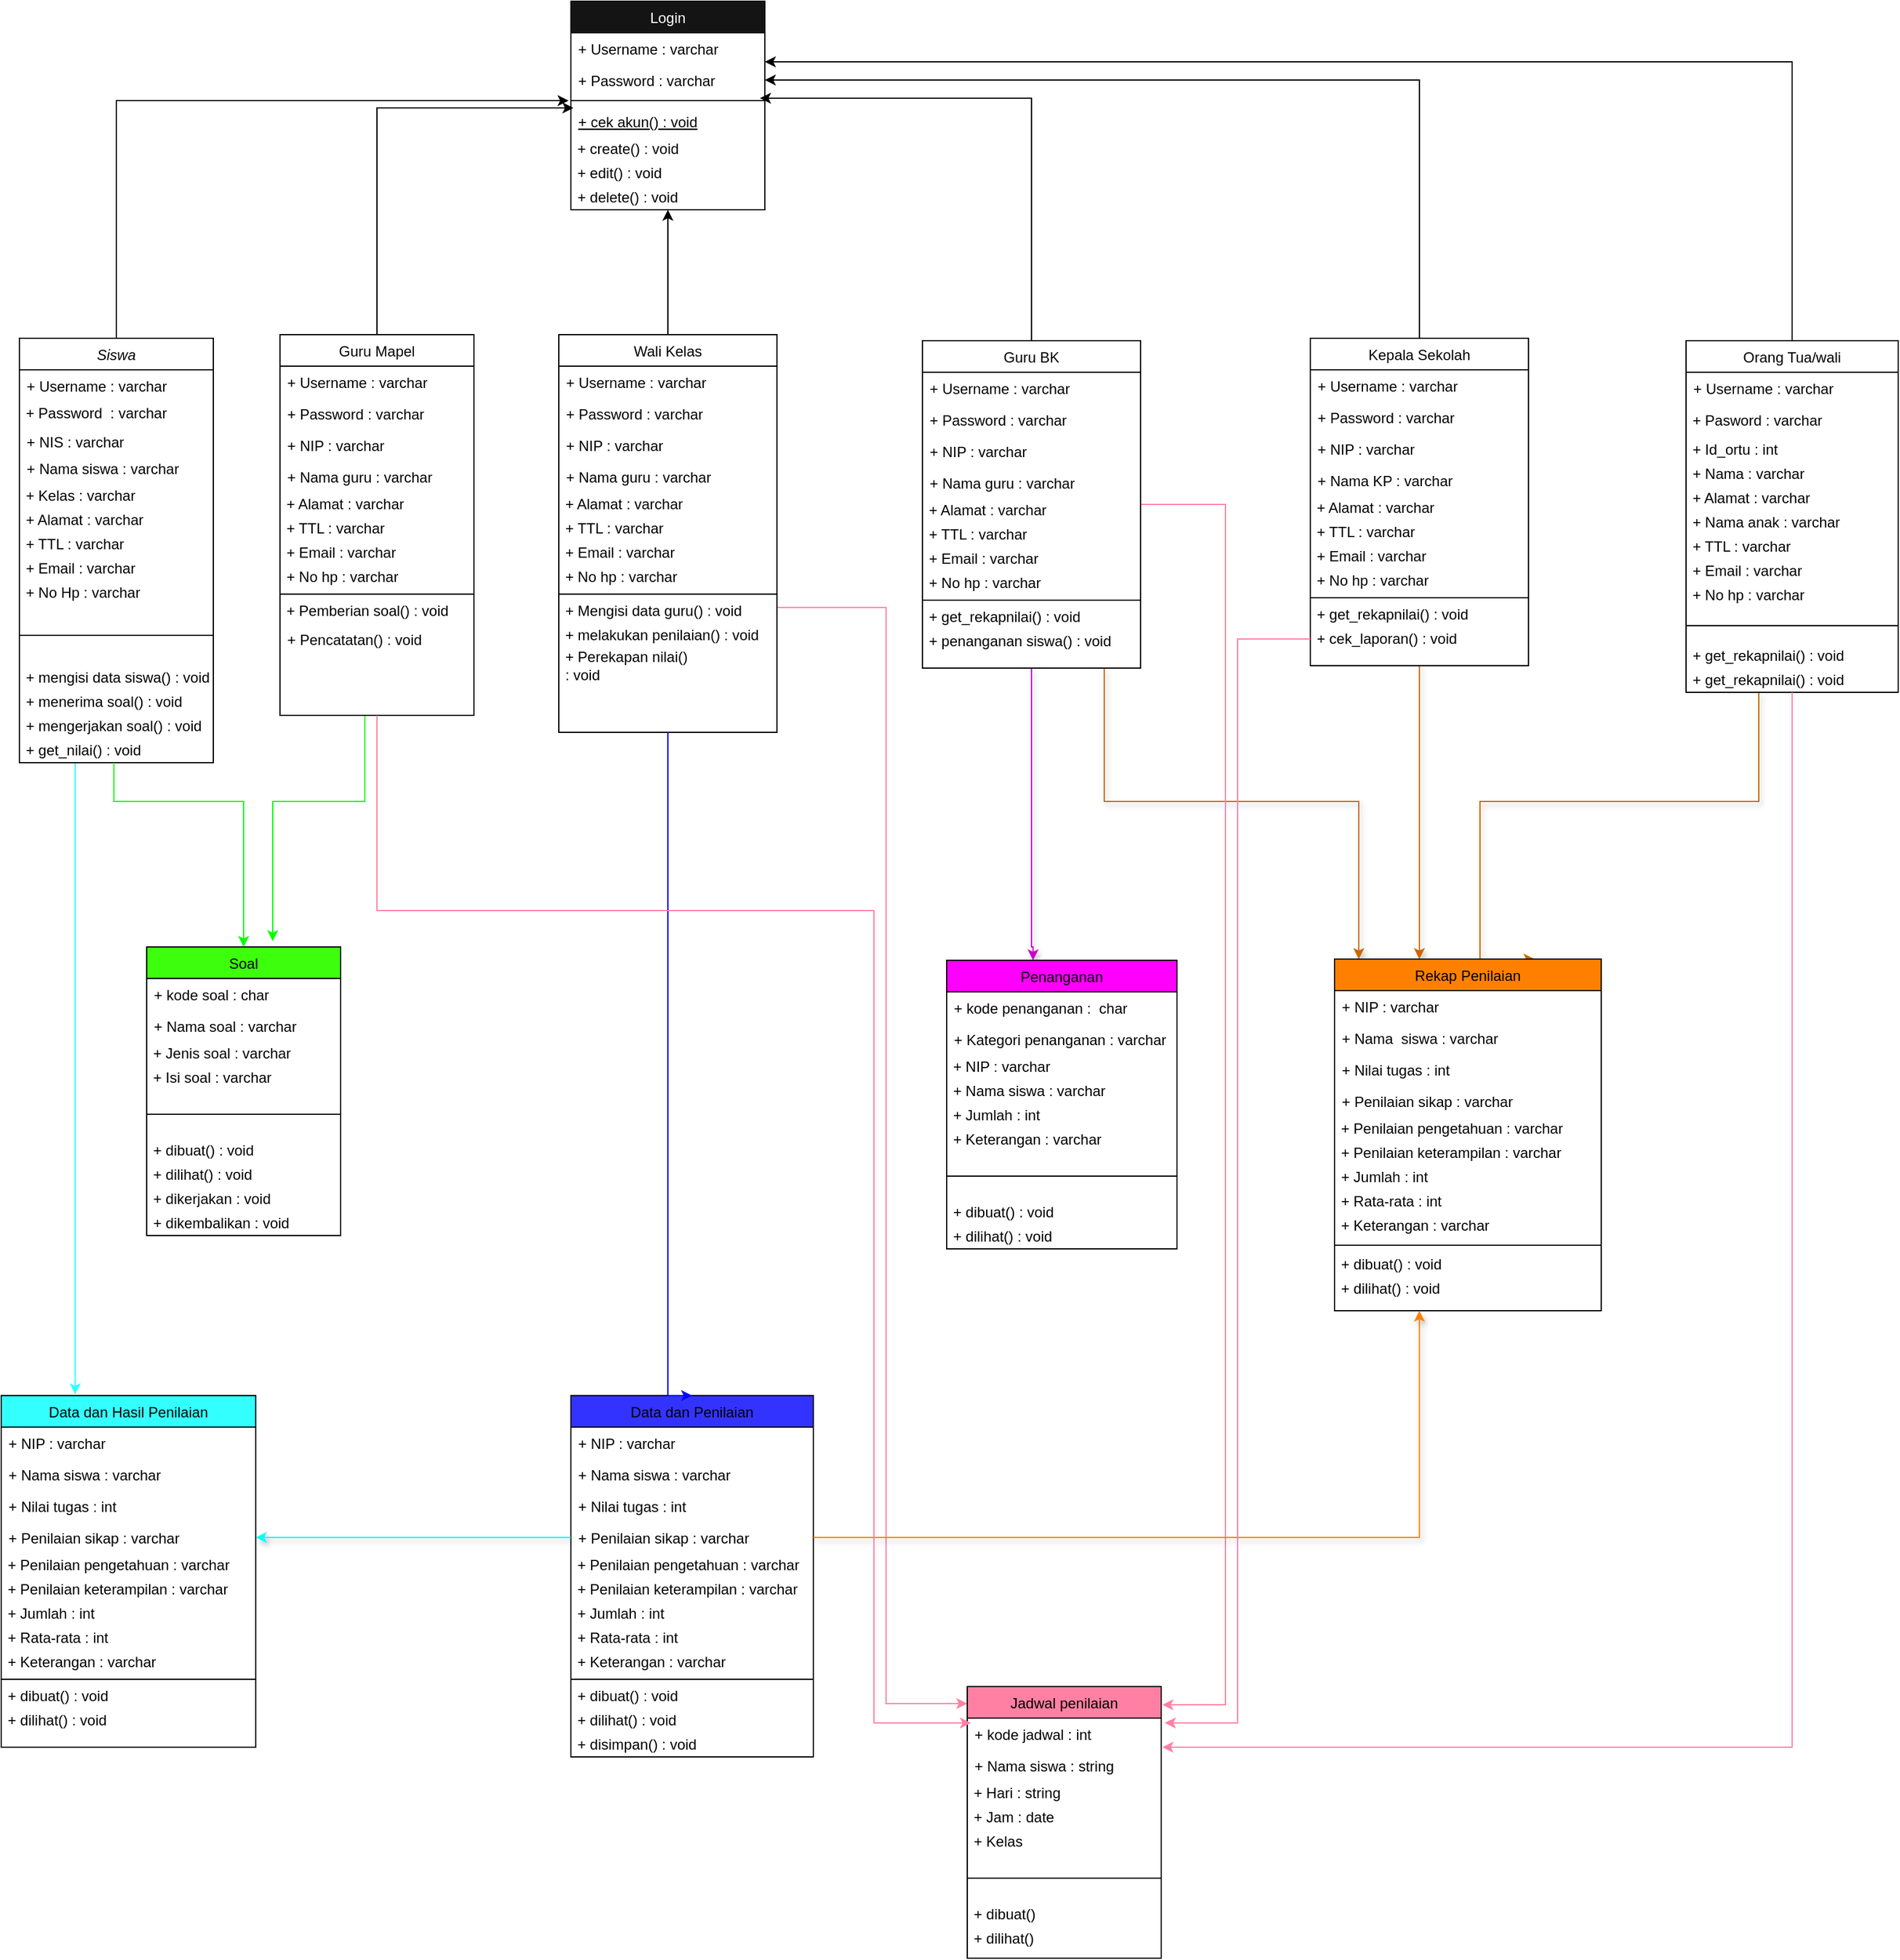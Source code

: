 <mxfile version="13.8.6" type="github">
  <diagram id="C5RBs43oDa-KdzZeNtuy" name="Page-1">
    <mxGraphModel dx="1955" dy="940" grid="1" gridSize="10" guides="1" tooltips="1" connect="1" arrows="1" fold="1" page="1" pageScale="1" pageWidth="827" pageHeight="1169" math="0" shadow="0">
      <root>
        <mxCell id="WIyWlLk6GJQsqaUBKTNV-0" />
        <mxCell id="WIyWlLk6GJQsqaUBKTNV-1" parent="WIyWlLk6GJQsqaUBKTNV-0" />
        <mxCell id="N-aCCPQGu6tz7eCTQK8X-232" style="edgeStyle=orthogonalEdgeStyle;rounded=0;orthogonalLoop=1;jettySize=auto;html=1;entryX=0.013;entryY=0.077;entryDx=0;entryDy=0;entryPerimeter=0;" parent="WIyWlLk6GJQsqaUBKTNV-1" source="zkfFHV4jXpPFQw0GAbJ--17" target="N-aCCPQGu6tz7eCTQK8X-90" edge="1">
          <mxGeometry relative="1" as="geometry" />
        </mxCell>
        <mxCell id="N-aCCPQGu6tz7eCTQK8X-246" style="edgeStyle=orthogonalEdgeStyle;rounded=0;orthogonalLoop=1;jettySize=auto;html=1;entryX=0.65;entryY=-0.02;entryDx=0;entryDy=0;entryPerimeter=0;strokeColor=#00FF00;" parent="WIyWlLk6GJQsqaUBKTNV-1" source="zkfFHV4jXpPFQw0GAbJ--17" target="N-aCCPQGu6tz7eCTQK8X-154" edge="1">
          <mxGeometry relative="1" as="geometry">
            <Array as="points">
              <mxPoint x="330" y="800" />
              <mxPoint x="254" y="800" />
            </Array>
          </mxGeometry>
        </mxCell>
        <mxCell id="zkfFHV4jXpPFQw0GAbJ--17" value="Guru Mapel" style="swimlane;fontStyle=0;align=center;verticalAlign=top;childLayout=stackLayout;horizontal=1;startSize=26;horizontalStack=0;resizeParent=1;resizeLast=0;collapsible=1;marginBottom=0;rounded=0;shadow=0;strokeWidth=1;" parent="WIyWlLk6GJQsqaUBKTNV-1" vertex="1">
          <mxGeometry x="260" y="415" width="160" height="314" as="geometry">
            <mxRectangle x="550" y="140" width="160" height="26" as="alternateBounds" />
          </mxGeometry>
        </mxCell>
        <mxCell id="zkfFHV4jXpPFQw0GAbJ--20" value="+ Username : varchar" style="text;align=left;verticalAlign=top;spacingLeft=4;spacingRight=4;overflow=hidden;rotatable=0;points=[[0,0.5],[1,0.5]];portConstraint=eastwest;rounded=0;shadow=0;html=0;" parent="zkfFHV4jXpPFQw0GAbJ--17" vertex="1">
          <mxGeometry y="26" width="160" height="26" as="geometry" />
        </mxCell>
        <mxCell id="zkfFHV4jXpPFQw0GAbJ--21" value="+ Password : varchar" style="text;align=left;verticalAlign=top;spacingLeft=4;spacingRight=4;overflow=hidden;rotatable=0;points=[[0,0.5],[1,0.5]];portConstraint=eastwest;rounded=0;shadow=0;html=0;" parent="zkfFHV4jXpPFQw0GAbJ--17" vertex="1">
          <mxGeometry y="52" width="160" height="26" as="geometry" />
        </mxCell>
        <mxCell id="zkfFHV4jXpPFQw0GAbJ--18" value="+ NIP : varchar" style="text;align=left;verticalAlign=top;spacingLeft=4;spacingRight=4;overflow=hidden;rotatable=0;points=[[0,0.5],[1,0.5]];portConstraint=eastwest;" parent="zkfFHV4jXpPFQw0GAbJ--17" vertex="1">
          <mxGeometry y="78" width="160" height="26" as="geometry" />
        </mxCell>
        <mxCell id="zkfFHV4jXpPFQw0GAbJ--19" value="+ Nama guru : varchar" style="text;align=left;verticalAlign=top;spacingLeft=4;spacingRight=4;overflow=hidden;rotatable=0;points=[[0,0.5],[1,0.5]];portConstraint=eastwest;rounded=0;shadow=0;html=0;" parent="zkfFHV4jXpPFQw0GAbJ--17" vertex="1">
          <mxGeometry y="104" width="160" height="26" as="geometry" />
        </mxCell>
        <mxCell id="N-aCCPQGu6tz7eCTQK8X-13" value="&amp;nbsp;+ Alamat : varchar" style="text;html=1;strokeColor=none;fillColor=none;align=left;verticalAlign=middle;whiteSpace=wrap;rounded=0;" parent="zkfFHV4jXpPFQw0GAbJ--17" vertex="1">
          <mxGeometry y="130" width="160" height="20" as="geometry" />
        </mxCell>
        <mxCell id="N-aCCPQGu6tz7eCTQK8X-14" value="&amp;nbsp;+ TTL : varchar" style="text;html=1;strokeColor=none;fillColor=none;align=left;verticalAlign=middle;whiteSpace=wrap;rounded=0;" parent="zkfFHV4jXpPFQw0GAbJ--17" vertex="1">
          <mxGeometry y="150" width="160" height="20" as="geometry" />
        </mxCell>
        <mxCell id="N-aCCPQGu6tz7eCTQK8X-15" value="&amp;nbsp;+ Email : varchar" style="text;html=1;strokeColor=none;fillColor=none;align=left;verticalAlign=middle;whiteSpace=wrap;rounded=0;" parent="zkfFHV4jXpPFQw0GAbJ--17" vertex="1">
          <mxGeometry y="170" width="160" height="20" as="geometry" />
        </mxCell>
        <mxCell id="N-aCCPQGu6tz7eCTQK8X-16" value="&amp;nbsp;+ No hp : varchar" style="text;html=1;strokeColor=none;fillColor=none;align=left;verticalAlign=middle;whiteSpace=wrap;rounded=0;" parent="zkfFHV4jXpPFQw0GAbJ--17" vertex="1">
          <mxGeometry y="190" width="160" height="20" as="geometry" />
        </mxCell>
        <mxCell id="zkfFHV4jXpPFQw0GAbJ--23" value="" style="line;html=1;strokeWidth=1;align=left;verticalAlign=middle;spacingTop=-1;spacingLeft=3;spacingRight=3;rotatable=0;labelPosition=right;points=[];portConstraint=eastwest;" parent="zkfFHV4jXpPFQw0GAbJ--17" vertex="1">
          <mxGeometry y="210" width="160" height="8" as="geometry" />
        </mxCell>
        <mxCell id="CVsQn4I1pSeVUCxN31Tl-12" value="&amp;nbsp;+ Pemberian soal() : void" style="text;html=1;align=left;verticalAlign=middle;resizable=0;points=[];autosize=1;" parent="zkfFHV4jXpPFQw0GAbJ--17" vertex="1">
          <mxGeometry y="218" width="160" height="20" as="geometry" />
        </mxCell>
        <mxCell id="zkfFHV4jXpPFQw0GAbJ--24" value="+ Pencatatan() : void" style="text;align=left;verticalAlign=top;spacingLeft=4;spacingRight=4;overflow=hidden;rotatable=0;points=[[0,0.5],[1,0.5]];portConstraint=eastwest;" parent="zkfFHV4jXpPFQw0GAbJ--17" vertex="1">
          <mxGeometry y="238" width="160" height="26" as="geometry" />
        </mxCell>
        <mxCell id="N-aCCPQGu6tz7eCTQK8X-237" style="edgeStyle=orthogonalEdgeStyle;rounded=0;orthogonalLoop=1;jettySize=auto;html=1;entryX=1;entryY=0.923;entryDx=0;entryDy=0;entryPerimeter=0;" parent="WIyWlLk6GJQsqaUBKTNV-1" source="N-aCCPQGu6tz7eCTQK8X-0" target="N-aCCPQGu6tz7eCTQK8X-87" edge="1">
          <mxGeometry relative="1" as="geometry" />
        </mxCell>
        <mxCell id="N-aCCPQGu6tz7eCTQK8X-277" style="edgeStyle=orthogonalEdgeStyle;rounded=0;orthogonalLoop=1;jettySize=auto;html=1;entryX=0.75;entryY=0;entryDx=0;entryDy=0;shadow=1;strokeColor=#CC6600;fillColor=#33FF33;fontColor=#FFFFFF;" parent="WIyWlLk6GJQsqaUBKTNV-1" source="N-aCCPQGu6tz7eCTQK8X-0" target="N-aCCPQGu6tz7eCTQK8X-124" edge="1">
          <mxGeometry relative="1" as="geometry">
            <Array as="points">
              <mxPoint x="1480" y="800" />
              <mxPoint x="1250" y="800" />
            </Array>
          </mxGeometry>
        </mxCell>
        <mxCell id="N-aCCPQGu6tz7eCTQK8X-0" value="Orang Tua/wali" style="swimlane;fontStyle=0;align=center;verticalAlign=top;childLayout=stackLayout;horizontal=1;startSize=26;horizontalStack=0;resizeParent=1;resizeLast=0;collapsible=1;marginBottom=0;rounded=0;shadow=0;strokeWidth=1;" parent="WIyWlLk6GJQsqaUBKTNV-1" vertex="1">
          <mxGeometry x="1420" y="420" width="175" height="290" as="geometry">
            <mxRectangle x="340" y="380" width="170" height="26" as="alternateBounds" />
          </mxGeometry>
        </mxCell>
        <mxCell id="N-aCCPQGu6tz7eCTQK8X-1" value="+ Username : varchar" style="text;align=left;verticalAlign=top;spacingLeft=4;spacingRight=4;overflow=hidden;rotatable=0;points=[[0,0.5],[1,0.5]];portConstraint=eastwest;" parent="N-aCCPQGu6tz7eCTQK8X-0" vertex="1">
          <mxGeometry y="26" width="175" height="26" as="geometry" />
        </mxCell>
        <mxCell id="N-aCCPQGu6tz7eCTQK8X-2" value="&lt;div align=&quot;left&quot;&gt;&amp;nbsp;+ Pasword : varchar&lt;/div&gt;" style="text;html=1;strokeColor=none;fillColor=none;align=left;verticalAlign=middle;whiteSpace=wrap;rounded=0;" parent="N-aCCPQGu6tz7eCTQK8X-0" vertex="1">
          <mxGeometry y="52" width="175" height="28" as="geometry" />
        </mxCell>
        <mxCell id="N-aCCPQGu6tz7eCTQK8X-3" value="&amp;nbsp;+ Id_ortu : int" style="text;html=1;strokeColor=none;fillColor=none;align=left;verticalAlign=middle;whiteSpace=wrap;rounded=0;" parent="N-aCCPQGu6tz7eCTQK8X-0" vertex="1">
          <mxGeometry y="80" width="175" height="20" as="geometry" />
        </mxCell>
        <mxCell id="N-aCCPQGu6tz7eCTQK8X-4" value="&amp;nbsp;+ Nama : varchar" style="text;html=1;strokeColor=none;fillColor=none;align=left;verticalAlign=middle;whiteSpace=wrap;rounded=0;" parent="N-aCCPQGu6tz7eCTQK8X-0" vertex="1">
          <mxGeometry y="100" width="175" height="20" as="geometry" />
        </mxCell>
        <mxCell id="N-aCCPQGu6tz7eCTQK8X-25" value="&amp;nbsp;+ Alamat : varchar" style="text;html=1;strokeColor=none;fillColor=none;align=left;verticalAlign=middle;whiteSpace=wrap;rounded=0;" parent="N-aCCPQGu6tz7eCTQK8X-0" vertex="1">
          <mxGeometry y="120" width="175" height="20" as="geometry" />
        </mxCell>
        <mxCell id="N-aCCPQGu6tz7eCTQK8X-27" value="&amp;nbsp;+ Nama anak : varchar" style="text;html=1;strokeColor=none;fillColor=none;align=left;verticalAlign=middle;whiteSpace=wrap;rounded=0;" parent="N-aCCPQGu6tz7eCTQK8X-0" vertex="1">
          <mxGeometry y="140" width="175" height="20" as="geometry" />
        </mxCell>
        <mxCell id="N-aCCPQGu6tz7eCTQK8X-26" value="&amp;nbsp;+ TTL : varchar" style="text;html=1;strokeColor=none;fillColor=none;align=left;verticalAlign=middle;whiteSpace=wrap;rounded=0;" parent="N-aCCPQGu6tz7eCTQK8X-0" vertex="1">
          <mxGeometry y="160" width="175" height="20" as="geometry" />
        </mxCell>
        <mxCell id="N-aCCPQGu6tz7eCTQK8X-28" value="&amp;nbsp;+ Email : varchar" style="text;html=1;strokeColor=none;fillColor=none;align=left;verticalAlign=middle;whiteSpace=wrap;rounded=0;" parent="N-aCCPQGu6tz7eCTQK8X-0" vertex="1">
          <mxGeometry y="180" width="175" height="20" as="geometry" />
        </mxCell>
        <mxCell id="N-aCCPQGu6tz7eCTQK8X-29" value="&amp;nbsp;+ No hp : varchar" style="text;html=1;strokeColor=none;fillColor=none;align=left;verticalAlign=middle;whiteSpace=wrap;rounded=0;" parent="N-aCCPQGu6tz7eCTQK8X-0" vertex="1">
          <mxGeometry y="200" width="175" height="20" as="geometry" />
        </mxCell>
        <mxCell id="N-aCCPQGu6tz7eCTQK8X-5" value="" style="line;html=1;strokeWidth=1;align=left;verticalAlign=middle;spacingTop=-1;spacingLeft=3;spacingRight=3;rotatable=0;labelPosition=right;points=[];portConstraint=eastwest;" parent="N-aCCPQGu6tz7eCTQK8X-0" vertex="1">
          <mxGeometry y="220" width="175" height="30" as="geometry" />
        </mxCell>
        <mxCell id="N-aCCPQGu6tz7eCTQK8X-6" value="&lt;div align=&quot;left&quot;&gt;&amp;nbsp;+ get_rekapnilai() : void&lt;br&gt;&lt;/div&gt;" style="text;html=1;align=left;verticalAlign=middle;resizable=0;points=[];autosize=1;" parent="N-aCCPQGu6tz7eCTQK8X-0" vertex="1">
          <mxGeometry y="250" width="175" height="20" as="geometry" />
        </mxCell>
        <mxCell id="N-aCCPQGu6tz7eCTQK8X-285" value="&lt;div align=&quot;left&quot;&gt;&amp;nbsp;+ get_rekapnilai() : void&lt;br&gt;&lt;/div&gt;" style="text;html=1;align=left;verticalAlign=middle;resizable=0;points=[];autosize=1;" parent="N-aCCPQGu6tz7eCTQK8X-0" vertex="1">
          <mxGeometry y="270" width="175" height="20" as="geometry" />
        </mxCell>
        <mxCell id="N-aCCPQGu6tz7eCTQK8X-233" style="edgeStyle=orthogonalEdgeStyle;rounded=0;orthogonalLoop=1;jettySize=auto;html=1;exitX=0.5;exitY=0;exitDx=0;exitDy=0;entryX=0.5;entryY=1;entryDx=0;entryDy=0;" parent="WIyWlLk6GJQsqaUBKTNV-1" source="N-aCCPQGu6tz7eCTQK8X-30" target="N-aCCPQGu6tz7eCTQK8X-93" edge="1">
          <mxGeometry relative="1" as="geometry" />
        </mxCell>
        <mxCell id="HgDttvcAo6LbdnA0fOww-17" style="edgeStyle=orthogonalEdgeStyle;rounded=0;orthogonalLoop=1;jettySize=auto;html=1;strokeColor=#FF80A2;" edge="1" parent="WIyWlLk6GJQsqaUBKTNV-1" source="N-aCCPQGu6tz7eCTQK8X-30" target="HgDttvcAo6LbdnA0fOww-3">
          <mxGeometry relative="1" as="geometry">
            <Array as="points">
              <mxPoint x="760" y="640" />
              <mxPoint x="760" y="1544" />
            </Array>
          </mxGeometry>
        </mxCell>
        <mxCell id="N-aCCPQGu6tz7eCTQK8X-30" value="Wali Kelas" style="swimlane;fontStyle=0;align=center;verticalAlign=top;childLayout=stackLayout;horizontal=1;startSize=26;horizontalStack=0;resizeParent=1;resizeLast=0;collapsible=1;marginBottom=0;rounded=0;shadow=0;strokeWidth=1;" parent="WIyWlLk6GJQsqaUBKTNV-1" vertex="1">
          <mxGeometry x="490" y="415" width="180" height="328" as="geometry">
            <mxRectangle x="550" y="140" width="160" height="26" as="alternateBounds" />
          </mxGeometry>
        </mxCell>
        <mxCell id="N-aCCPQGu6tz7eCTQK8X-31" value="+ Username : varchar" style="text;align=left;verticalAlign=top;spacingLeft=4;spacingRight=4;overflow=hidden;rotatable=0;points=[[0,0.5],[1,0.5]];portConstraint=eastwest;rounded=0;shadow=0;html=0;" parent="N-aCCPQGu6tz7eCTQK8X-30" vertex="1">
          <mxGeometry y="26" width="180" height="26" as="geometry" />
        </mxCell>
        <mxCell id="N-aCCPQGu6tz7eCTQK8X-32" value="+ Password : varchar" style="text;align=left;verticalAlign=top;spacingLeft=4;spacingRight=4;overflow=hidden;rotatable=0;points=[[0,0.5],[1,0.5]];portConstraint=eastwest;rounded=0;shadow=0;html=0;" parent="N-aCCPQGu6tz7eCTQK8X-30" vertex="1">
          <mxGeometry y="52" width="180" height="26" as="geometry" />
        </mxCell>
        <mxCell id="N-aCCPQGu6tz7eCTQK8X-33" value="+ NIP : varchar" style="text;align=left;verticalAlign=top;spacingLeft=4;spacingRight=4;overflow=hidden;rotatable=0;points=[[0,0.5],[1,0.5]];portConstraint=eastwest;" parent="N-aCCPQGu6tz7eCTQK8X-30" vertex="1">
          <mxGeometry y="78" width="180" height="26" as="geometry" />
        </mxCell>
        <mxCell id="N-aCCPQGu6tz7eCTQK8X-34" value="+ Nama guru : varchar" style="text;align=left;verticalAlign=top;spacingLeft=4;spacingRight=4;overflow=hidden;rotatable=0;points=[[0,0.5],[1,0.5]];portConstraint=eastwest;rounded=0;shadow=0;html=0;" parent="N-aCCPQGu6tz7eCTQK8X-30" vertex="1">
          <mxGeometry y="104" width="180" height="26" as="geometry" />
        </mxCell>
        <mxCell id="N-aCCPQGu6tz7eCTQK8X-35" value="&amp;nbsp;+ Alamat : varchar" style="text;html=1;strokeColor=none;fillColor=none;align=left;verticalAlign=middle;whiteSpace=wrap;rounded=0;" parent="N-aCCPQGu6tz7eCTQK8X-30" vertex="1">
          <mxGeometry y="130" width="180" height="20" as="geometry" />
        </mxCell>
        <mxCell id="N-aCCPQGu6tz7eCTQK8X-36" value="&amp;nbsp;+ TTL : varchar" style="text;html=1;strokeColor=none;fillColor=none;align=left;verticalAlign=middle;whiteSpace=wrap;rounded=0;" parent="N-aCCPQGu6tz7eCTQK8X-30" vertex="1">
          <mxGeometry y="150" width="180" height="20" as="geometry" />
        </mxCell>
        <mxCell id="N-aCCPQGu6tz7eCTQK8X-37" value="&amp;nbsp;+ Email : varchar" style="text;html=1;strokeColor=none;fillColor=none;align=left;verticalAlign=middle;whiteSpace=wrap;rounded=0;" parent="N-aCCPQGu6tz7eCTQK8X-30" vertex="1">
          <mxGeometry y="170" width="180" height="20" as="geometry" />
        </mxCell>
        <mxCell id="N-aCCPQGu6tz7eCTQK8X-38" value="&amp;nbsp;+ No hp : varchar" style="text;html=1;strokeColor=none;fillColor=none;align=left;verticalAlign=middle;whiteSpace=wrap;rounded=0;" parent="N-aCCPQGu6tz7eCTQK8X-30" vertex="1">
          <mxGeometry y="190" width="180" height="20" as="geometry" />
        </mxCell>
        <mxCell id="N-aCCPQGu6tz7eCTQK8X-39" value="" style="line;html=1;strokeWidth=1;align=left;verticalAlign=middle;spacingTop=-1;spacingLeft=3;spacingRight=3;rotatable=0;labelPosition=right;points=[];portConstraint=eastwest;" parent="N-aCCPQGu6tz7eCTQK8X-30" vertex="1">
          <mxGeometry y="210" width="180" height="8" as="geometry" />
        </mxCell>
        <mxCell id="N-aCCPQGu6tz7eCTQK8X-195" value="&amp;nbsp;+ Mengisi data guru() : void" style="text;html=1;strokeColor=none;fillColor=none;align=left;verticalAlign=middle;whiteSpace=wrap;rounded=0;" parent="N-aCCPQGu6tz7eCTQK8X-30" vertex="1">
          <mxGeometry y="218" width="180" height="20" as="geometry" />
        </mxCell>
        <mxCell id="N-aCCPQGu6tz7eCTQK8X-41" value="&amp;nbsp;+ melakukan penilaian() : void" style="text;html=1;align=left;verticalAlign=middle;resizable=0;points=[];autosize=1;" parent="N-aCCPQGu6tz7eCTQK8X-30" vertex="1">
          <mxGeometry y="238" width="180" height="20" as="geometry" />
        </mxCell>
        <mxCell id="N-aCCPQGu6tz7eCTQK8X-42" value="&lt;div align=&quot;left&quot;&gt;&amp;nbsp;+ Perekapan nilai()&lt;/div&gt;&amp;nbsp;: void" style="text;html=1;strokeColor=none;fillColor=none;align=left;verticalAlign=middle;whiteSpace=wrap;rounded=0;" parent="N-aCCPQGu6tz7eCTQK8X-30" vertex="1">
          <mxGeometry y="258" width="180" height="30" as="geometry" />
        </mxCell>
        <mxCell id="N-aCCPQGu6tz7eCTQK8X-236" style="edgeStyle=orthogonalEdgeStyle;rounded=0;orthogonalLoop=1;jettySize=auto;html=1;entryX=1;entryY=0.5;entryDx=0;entryDy=0;" parent="WIyWlLk6GJQsqaUBKTNV-1" source="N-aCCPQGu6tz7eCTQK8X-44" target="N-aCCPQGu6tz7eCTQK8X-88" edge="1">
          <mxGeometry relative="1" as="geometry" />
        </mxCell>
        <mxCell id="N-aCCPQGu6tz7eCTQK8X-275" style="edgeStyle=orthogonalEdgeStyle;rounded=0;orthogonalLoop=1;jettySize=auto;html=1;shadow=1;strokeColor=#CC6600;fillColor=#33FF33;fontColor=#FFFFFF;" parent="WIyWlLk6GJQsqaUBKTNV-1" edge="1">
          <mxGeometry relative="1" as="geometry">
            <mxPoint x="1200" y="930" as="targetPoint" />
            <mxPoint x="1200" y="688" as="sourcePoint" />
            <Array as="points">
              <mxPoint x="1200" y="930" />
            </Array>
          </mxGeometry>
        </mxCell>
        <mxCell id="N-aCCPQGu6tz7eCTQK8X-44" value="Kepala Sekolah" style="swimlane;fontStyle=0;align=center;verticalAlign=top;childLayout=stackLayout;horizontal=1;startSize=26;horizontalStack=0;resizeParent=1;resizeLast=0;collapsible=1;marginBottom=0;rounded=0;shadow=0;strokeWidth=1;" parent="WIyWlLk6GJQsqaUBKTNV-1" vertex="1">
          <mxGeometry x="1110" y="418" width="180" height="270" as="geometry">
            <mxRectangle x="550" y="140" width="160" height="26" as="alternateBounds" />
          </mxGeometry>
        </mxCell>
        <mxCell id="N-aCCPQGu6tz7eCTQK8X-45" value="+ Username : varchar" style="text;align=left;verticalAlign=top;spacingLeft=4;spacingRight=4;overflow=hidden;rotatable=0;points=[[0,0.5],[1,0.5]];portConstraint=eastwest;rounded=0;shadow=0;html=0;" parent="N-aCCPQGu6tz7eCTQK8X-44" vertex="1">
          <mxGeometry y="26" width="180" height="26" as="geometry" />
        </mxCell>
        <mxCell id="N-aCCPQGu6tz7eCTQK8X-46" value="+ Password : varchar" style="text;align=left;verticalAlign=top;spacingLeft=4;spacingRight=4;overflow=hidden;rotatable=0;points=[[0,0.5],[1,0.5]];portConstraint=eastwest;rounded=0;shadow=0;html=0;" parent="N-aCCPQGu6tz7eCTQK8X-44" vertex="1">
          <mxGeometry y="52" width="180" height="26" as="geometry" />
        </mxCell>
        <mxCell id="N-aCCPQGu6tz7eCTQK8X-47" value="+ NIP : varchar" style="text;align=left;verticalAlign=top;spacingLeft=4;spacingRight=4;overflow=hidden;rotatable=0;points=[[0,0.5],[1,0.5]];portConstraint=eastwest;" parent="N-aCCPQGu6tz7eCTQK8X-44" vertex="1">
          <mxGeometry y="78" width="180" height="26" as="geometry" />
        </mxCell>
        <mxCell id="N-aCCPQGu6tz7eCTQK8X-48" value="+ Nama KP : varchar" style="text;align=left;verticalAlign=top;spacingLeft=4;spacingRight=4;overflow=hidden;rotatable=0;points=[[0,0.5],[1,0.5]];portConstraint=eastwest;rounded=0;shadow=0;html=0;" parent="N-aCCPQGu6tz7eCTQK8X-44" vertex="1">
          <mxGeometry y="104" width="180" height="26" as="geometry" />
        </mxCell>
        <mxCell id="N-aCCPQGu6tz7eCTQK8X-49" value="&amp;nbsp;+ Alamat : varchar" style="text;html=1;strokeColor=none;fillColor=none;align=left;verticalAlign=middle;whiteSpace=wrap;rounded=0;" parent="N-aCCPQGu6tz7eCTQK8X-44" vertex="1">
          <mxGeometry y="130" width="180" height="20" as="geometry" />
        </mxCell>
        <mxCell id="N-aCCPQGu6tz7eCTQK8X-50" value="&amp;nbsp;+ TTL : varchar" style="text;html=1;strokeColor=none;fillColor=none;align=left;verticalAlign=middle;whiteSpace=wrap;rounded=0;" parent="N-aCCPQGu6tz7eCTQK8X-44" vertex="1">
          <mxGeometry y="150" width="180" height="20" as="geometry" />
        </mxCell>
        <mxCell id="N-aCCPQGu6tz7eCTQK8X-51" value="&amp;nbsp;+ Email : varchar" style="text;html=1;strokeColor=none;fillColor=none;align=left;verticalAlign=middle;whiteSpace=wrap;rounded=0;" parent="N-aCCPQGu6tz7eCTQK8X-44" vertex="1">
          <mxGeometry y="170" width="180" height="20" as="geometry" />
        </mxCell>
        <mxCell id="N-aCCPQGu6tz7eCTQK8X-52" value="&amp;nbsp;+ No hp : varchar" style="text;html=1;strokeColor=none;fillColor=none;align=left;verticalAlign=middle;whiteSpace=wrap;rounded=0;" parent="N-aCCPQGu6tz7eCTQK8X-44" vertex="1">
          <mxGeometry y="190" width="180" height="20" as="geometry" />
        </mxCell>
        <mxCell id="N-aCCPQGu6tz7eCTQK8X-53" value="" style="line;html=1;strokeWidth=1;align=left;verticalAlign=middle;spacingTop=-1;spacingLeft=3;spacingRight=3;rotatable=0;labelPosition=right;points=[];portConstraint=eastwest;" parent="N-aCCPQGu6tz7eCTQK8X-44" vertex="1">
          <mxGeometry y="210" width="180" height="8" as="geometry" />
        </mxCell>
        <mxCell id="N-aCCPQGu6tz7eCTQK8X-54" value="&amp;nbsp;+ get_rekapnilai() : void" style="text;html=1;strokeColor=none;fillColor=none;align=left;verticalAlign=middle;whiteSpace=wrap;rounded=0;" parent="N-aCCPQGu6tz7eCTQK8X-44" vertex="1">
          <mxGeometry y="218" width="180" height="20" as="geometry" />
        </mxCell>
        <mxCell id="N-aCCPQGu6tz7eCTQK8X-55" value="&amp;nbsp;+ cek_laporan() : void" style="text;html=1;align=left;verticalAlign=middle;resizable=0;points=[];autosize=1;" parent="N-aCCPQGu6tz7eCTQK8X-44" vertex="1">
          <mxGeometry y="238" width="180" height="20" as="geometry" />
        </mxCell>
        <mxCell id="N-aCCPQGu6tz7eCTQK8X-235" style="edgeStyle=orthogonalEdgeStyle;rounded=0;orthogonalLoop=1;jettySize=auto;html=1;entryX=0.975;entryY=-0.231;entryDx=0;entryDy=0;entryPerimeter=0;" parent="WIyWlLk6GJQsqaUBKTNV-1" source="N-aCCPQGu6tz7eCTQK8X-70" target="N-aCCPQGu6tz7eCTQK8X-90" edge="1">
          <mxGeometry relative="1" as="geometry" />
        </mxCell>
        <mxCell id="N-aCCPQGu6tz7eCTQK8X-259" style="edgeStyle=orthogonalEdgeStyle;rounded=0;orthogonalLoop=1;jettySize=auto;html=1;entryX=0.375;entryY=0;entryDx=0;entryDy=0;entryPerimeter=0;strokeColor=#CC00CC;fillColor=#33FF33;fontColor=#FFFFFF;shadow=1;" parent="WIyWlLk6GJQsqaUBKTNV-1" source="N-aCCPQGu6tz7eCTQK8X-70" target="N-aCCPQGu6tz7eCTQK8X-162" edge="1">
          <mxGeometry relative="1" as="geometry">
            <Array as="points">
              <mxPoint x="880" y="920" />
              <mxPoint x="881" y="920" />
            </Array>
          </mxGeometry>
        </mxCell>
        <mxCell id="N-aCCPQGu6tz7eCTQK8X-274" style="edgeStyle=orthogonalEdgeStyle;rounded=0;orthogonalLoop=1;jettySize=auto;html=1;shadow=1;strokeColor=#CC6600;fillColor=#33FF33;fontColor=#FFFFFF;" parent="WIyWlLk6GJQsqaUBKTNV-1" source="N-aCCPQGu6tz7eCTQK8X-70" target="N-aCCPQGu6tz7eCTQK8X-124" edge="1">
          <mxGeometry relative="1" as="geometry">
            <Array as="points">
              <mxPoint x="940" y="800" />
              <mxPoint x="1150" y="800" />
            </Array>
          </mxGeometry>
        </mxCell>
        <mxCell id="HgDttvcAo6LbdnA0fOww-18" style="edgeStyle=orthogonalEdgeStyle;rounded=0;orthogonalLoop=1;jettySize=auto;html=1;strokeColor=#FF80A2;entryX=1.006;entryY=0.067;entryDx=0;entryDy=0;entryPerimeter=0;" edge="1" parent="WIyWlLk6GJQsqaUBKTNV-1" source="N-aCCPQGu6tz7eCTQK8X-70" target="HgDttvcAo6LbdnA0fOww-3">
          <mxGeometry relative="1" as="geometry">
            <mxPoint x="990" y="1560" as="targetPoint" />
            <Array as="points">
              <mxPoint x="1040" y="555" />
              <mxPoint x="1040" y="1545" />
            </Array>
          </mxGeometry>
        </mxCell>
        <mxCell id="N-aCCPQGu6tz7eCTQK8X-70" value="Guru BK" style="swimlane;fontStyle=0;align=center;verticalAlign=top;childLayout=stackLayout;horizontal=1;startSize=26;horizontalStack=0;resizeParent=1;resizeLast=0;collapsible=1;marginBottom=0;rounded=0;shadow=0;strokeWidth=1;" parent="WIyWlLk6GJQsqaUBKTNV-1" vertex="1">
          <mxGeometry x="790" y="420" width="180" height="270" as="geometry">
            <mxRectangle x="550" y="140" width="160" height="26" as="alternateBounds" />
          </mxGeometry>
        </mxCell>
        <mxCell id="N-aCCPQGu6tz7eCTQK8X-71" value="+ Username : varchar" style="text;align=left;verticalAlign=top;spacingLeft=4;spacingRight=4;overflow=hidden;rotatable=0;points=[[0,0.5],[1,0.5]];portConstraint=eastwest;rounded=0;shadow=0;html=0;" parent="N-aCCPQGu6tz7eCTQK8X-70" vertex="1">
          <mxGeometry y="26" width="180" height="26" as="geometry" />
        </mxCell>
        <mxCell id="N-aCCPQGu6tz7eCTQK8X-72" value="+ Password : varchar" style="text;align=left;verticalAlign=top;spacingLeft=4;spacingRight=4;overflow=hidden;rotatable=0;points=[[0,0.5],[1,0.5]];portConstraint=eastwest;rounded=0;shadow=0;html=0;" parent="N-aCCPQGu6tz7eCTQK8X-70" vertex="1">
          <mxGeometry y="52" width="180" height="26" as="geometry" />
        </mxCell>
        <mxCell id="N-aCCPQGu6tz7eCTQK8X-73" value="+ NIP : varchar" style="text;align=left;verticalAlign=top;spacingLeft=4;spacingRight=4;overflow=hidden;rotatable=0;points=[[0,0.5],[1,0.5]];portConstraint=eastwest;" parent="N-aCCPQGu6tz7eCTQK8X-70" vertex="1">
          <mxGeometry y="78" width="180" height="26" as="geometry" />
        </mxCell>
        <mxCell id="N-aCCPQGu6tz7eCTQK8X-74" value="+ Nama guru : varchar" style="text;align=left;verticalAlign=top;spacingLeft=4;spacingRight=4;overflow=hidden;rotatable=0;points=[[0,0.5],[1,0.5]];portConstraint=eastwest;rounded=0;shadow=0;html=0;" parent="N-aCCPQGu6tz7eCTQK8X-70" vertex="1">
          <mxGeometry y="104" width="180" height="26" as="geometry" />
        </mxCell>
        <mxCell id="N-aCCPQGu6tz7eCTQK8X-75" value="&amp;nbsp;+ Alamat : varchar" style="text;html=1;strokeColor=none;fillColor=none;align=left;verticalAlign=middle;whiteSpace=wrap;rounded=0;" parent="N-aCCPQGu6tz7eCTQK8X-70" vertex="1">
          <mxGeometry y="130" width="180" height="20" as="geometry" />
        </mxCell>
        <mxCell id="N-aCCPQGu6tz7eCTQK8X-76" value="&amp;nbsp;+ TTL : varchar" style="text;html=1;strokeColor=none;fillColor=none;align=left;verticalAlign=middle;whiteSpace=wrap;rounded=0;" parent="N-aCCPQGu6tz7eCTQK8X-70" vertex="1">
          <mxGeometry y="150" width="180" height="20" as="geometry" />
        </mxCell>
        <mxCell id="N-aCCPQGu6tz7eCTQK8X-77" value="&amp;nbsp;+ Email : varchar" style="text;html=1;strokeColor=none;fillColor=none;align=left;verticalAlign=middle;whiteSpace=wrap;rounded=0;" parent="N-aCCPQGu6tz7eCTQK8X-70" vertex="1">
          <mxGeometry y="170" width="180" height="20" as="geometry" />
        </mxCell>
        <mxCell id="N-aCCPQGu6tz7eCTQK8X-78" value="&amp;nbsp;+ No hp : varchar" style="text;html=1;strokeColor=none;fillColor=none;align=left;verticalAlign=middle;whiteSpace=wrap;rounded=0;" parent="N-aCCPQGu6tz7eCTQK8X-70" vertex="1">
          <mxGeometry y="190" width="180" height="20" as="geometry" />
        </mxCell>
        <mxCell id="N-aCCPQGu6tz7eCTQK8X-79" value="" style="line;html=1;strokeWidth=1;align=left;verticalAlign=middle;spacingTop=-1;spacingLeft=3;spacingRight=3;rotatable=0;labelPosition=right;points=[];portConstraint=eastwest;" parent="N-aCCPQGu6tz7eCTQK8X-70" vertex="1">
          <mxGeometry y="210" width="180" height="8" as="geometry" />
        </mxCell>
        <mxCell id="N-aCCPQGu6tz7eCTQK8X-80" value="&amp;nbsp;+ get_rekapnilai() : void" style="text;html=1;strokeColor=none;fillColor=none;align=left;verticalAlign=middle;whiteSpace=wrap;rounded=0;" parent="N-aCCPQGu6tz7eCTQK8X-70" vertex="1">
          <mxGeometry y="218" width="180" height="20" as="geometry" />
        </mxCell>
        <mxCell id="N-aCCPQGu6tz7eCTQK8X-81" value="&amp;nbsp;+ penanganan siswa() : void" style="text;html=1;align=left;verticalAlign=middle;resizable=0;points=[];autosize=1;" parent="N-aCCPQGu6tz7eCTQK8X-70" vertex="1">
          <mxGeometry y="238" width="180" height="20" as="geometry" />
        </mxCell>
        <mxCell id="N-aCCPQGu6tz7eCTQK8X-86" value="Login" style="swimlane;fontStyle=0;align=center;verticalAlign=top;childLayout=stackLayout;horizontal=1;startSize=26;horizontalStack=0;resizeParent=1;resizeLast=0;collapsible=1;marginBottom=0;rounded=0;shadow=0;strokeWidth=1;fillColor=#141414;fontColor=#FFFFFF;" parent="WIyWlLk6GJQsqaUBKTNV-1" vertex="1">
          <mxGeometry x="500" y="140" width="160" height="172" as="geometry">
            <mxRectangle x="130" y="380" width="160" height="26" as="alternateBounds" />
          </mxGeometry>
        </mxCell>
        <mxCell id="N-aCCPQGu6tz7eCTQK8X-87" value="+ Username : varchar" style="text;align=left;verticalAlign=top;spacingLeft=4;spacingRight=4;overflow=hidden;rotatable=0;points=[[0,0.5],[1,0.5]];portConstraint=eastwest;" parent="N-aCCPQGu6tz7eCTQK8X-86" vertex="1">
          <mxGeometry y="26" width="160" height="26" as="geometry" />
        </mxCell>
        <mxCell id="N-aCCPQGu6tz7eCTQK8X-88" value="+ Password : varchar" style="text;align=left;verticalAlign=top;spacingLeft=4;spacingRight=4;overflow=hidden;rotatable=0;points=[[0,0.5],[1,0.5]];portConstraint=eastwest;rounded=0;shadow=0;html=0;" parent="N-aCCPQGu6tz7eCTQK8X-86" vertex="1">
          <mxGeometry y="52" width="160" height="26" as="geometry" />
        </mxCell>
        <mxCell id="N-aCCPQGu6tz7eCTQK8X-89" value="" style="line;html=1;strokeWidth=1;align=left;verticalAlign=middle;spacingTop=-1;spacingLeft=3;spacingRight=3;rotatable=0;labelPosition=right;points=[];portConstraint=eastwest;" parent="N-aCCPQGu6tz7eCTQK8X-86" vertex="1">
          <mxGeometry y="78" width="160" height="8" as="geometry" />
        </mxCell>
        <mxCell id="N-aCCPQGu6tz7eCTQK8X-90" value="+ cek akun() : void" style="text;align=left;verticalAlign=top;spacingLeft=4;spacingRight=4;overflow=hidden;rotatable=0;points=[[0,0.5],[1,0.5]];portConstraint=eastwest;fontStyle=4" parent="N-aCCPQGu6tz7eCTQK8X-86" vertex="1">
          <mxGeometry y="86" width="160" height="26" as="geometry" />
        </mxCell>
        <mxCell id="N-aCCPQGu6tz7eCTQK8X-91" value="&amp;nbsp;+ create() : void" style="text;html=1;strokeColor=none;fillColor=none;align=left;verticalAlign=middle;whiteSpace=wrap;rounded=0;" parent="N-aCCPQGu6tz7eCTQK8X-86" vertex="1">
          <mxGeometry y="112" width="160" height="20" as="geometry" />
        </mxCell>
        <mxCell id="N-aCCPQGu6tz7eCTQK8X-92" value="&amp;nbsp;+ edit() : void" style="text;html=1;strokeColor=none;fillColor=none;align=left;verticalAlign=middle;whiteSpace=wrap;rounded=0;" parent="N-aCCPQGu6tz7eCTQK8X-86" vertex="1">
          <mxGeometry y="132" width="160" height="20" as="geometry" />
        </mxCell>
        <mxCell id="N-aCCPQGu6tz7eCTQK8X-93" value="&amp;nbsp;+ delete() : void" style="text;html=1;strokeColor=none;fillColor=none;align=left;verticalAlign=middle;whiteSpace=wrap;rounded=0;" parent="N-aCCPQGu6tz7eCTQK8X-86" vertex="1">
          <mxGeometry y="152" width="160" height="20" as="geometry" />
        </mxCell>
        <mxCell id="N-aCCPQGu6tz7eCTQK8X-124" value="Rekap Penilaian" style="swimlane;fontStyle=0;align=center;verticalAlign=top;childLayout=stackLayout;horizontal=1;startSize=26;horizontalStack=0;resizeParent=1;resizeLast=0;collapsible=1;marginBottom=0;rounded=0;shadow=0;strokeWidth=1;fillColor=#FF8000;" parent="WIyWlLk6GJQsqaUBKTNV-1" vertex="1">
          <mxGeometry x="1130" y="930" width="220" height="290" as="geometry">
            <mxRectangle x="550" y="140" width="160" height="26" as="alternateBounds" />
          </mxGeometry>
        </mxCell>
        <mxCell id="N-aCCPQGu6tz7eCTQK8X-125" value="+ NIP : varchar" style="text;align=left;verticalAlign=top;spacingLeft=4;spacingRight=4;overflow=hidden;rotatable=0;points=[[0,0.5],[1,0.5]];portConstraint=eastwest;rounded=0;shadow=0;html=0;" parent="N-aCCPQGu6tz7eCTQK8X-124" vertex="1">
          <mxGeometry y="26" width="220" height="26" as="geometry" />
        </mxCell>
        <mxCell id="N-aCCPQGu6tz7eCTQK8X-126" value="+ Nama  siswa : varchar" style="text;align=left;verticalAlign=top;spacingLeft=4;spacingRight=4;overflow=hidden;rotatable=0;points=[[0,0.5],[1,0.5]];portConstraint=eastwest;rounded=0;shadow=0;html=0;" parent="N-aCCPQGu6tz7eCTQK8X-124" vertex="1">
          <mxGeometry y="52" width="220" height="26" as="geometry" />
        </mxCell>
        <mxCell id="N-aCCPQGu6tz7eCTQK8X-127" value="+ Nilai tugas : int" style="text;align=left;verticalAlign=top;spacingLeft=4;spacingRight=4;overflow=hidden;rotatable=0;points=[[0,0.5],[1,0.5]];portConstraint=eastwest;" parent="N-aCCPQGu6tz7eCTQK8X-124" vertex="1">
          <mxGeometry y="78" width="220" height="26" as="geometry" />
        </mxCell>
        <mxCell id="N-aCCPQGu6tz7eCTQK8X-128" value="+ Penilaian sikap : varchar" style="text;align=left;verticalAlign=top;spacingLeft=4;spacingRight=4;overflow=hidden;rotatable=0;points=[[0,0.5],[1,0.5]];portConstraint=eastwest;rounded=0;shadow=0;html=0;" parent="N-aCCPQGu6tz7eCTQK8X-124" vertex="1">
          <mxGeometry y="104" width="220" height="26" as="geometry" />
        </mxCell>
        <mxCell id="N-aCCPQGu6tz7eCTQK8X-129" value="&amp;nbsp;+ Penilaian pengetahuan : varchar" style="text;html=1;strokeColor=none;fillColor=none;align=left;verticalAlign=middle;whiteSpace=wrap;rounded=0;" parent="N-aCCPQGu6tz7eCTQK8X-124" vertex="1">
          <mxGeometry y="130" width="220" height="20" as="geometry" />
        </mxCell>
        <mxCell id="N-aCCPQGu6tz7eCTQK8X-130" value="&amp;nbsp;+ Penilaian keterampilan : varchar" style="text;html=1;strokeColor=none;fillColor=none;align=left;verticalAlign=middle;whiteSpace=wrap;rounded=0;" parent="N-aCCPQGu6tz7eCTQK8X-124" vertex="1">
          <mxGeometry y="150" width="220" height="20" as="geometry" />
        </mxCell>
        <mxCell id="N-aCCPQGu6tz7eCTQK8X-131" value="&amp;nbsp;+ Jumlah : int" style="text;html=1;strokeColor=none;fillColor=none;align=left;verticalAlign=middle;whiteSpace=wrap;rounded=0;" parent="N-aCCPQGu6tz7eCTQK8X-124" vertex="1">
          <mxGeometry y="170" width="220" height="20" as="geometry" />
        </mxCell>
        <mxCell id="N-aCCPQGu6tz7eCTQK8X-132" value="&amp;nbsp;+ Rata-rata : int" style="text;html=1;strokeColor=none;fillColor=none;align=left;verticalAlign=middle;whiteSpace=wrap;rounded=0;" parent="N-aCCPQGu6tz7eCTQK8X-124" vertex="1">
          <mxGeometry y="190" width="220" height="20" as="geometry" />
        </mxCell>
        <mxCell id="N-aCCPQGu6tz7eCTQK8X-133" value="&amp;nbsp;+ Keterangan : varchar" style="text;html=1;strokeColor=none;fillColor=none;align=left;verticalAlign=middle;whiteSpace=wrap;rounded=0;" parent="N-aCCPQGu6tz7eCTQK8X-124" vertex="1">
          <mxGeometry y="210" width="220" height="20" as="geometry" />
        </mxCell>
        <mxCell id="N-aCCPQGu6tz7eCTQK8X-134" value="" style="line;html=1;strokeWidth=1;align=left;verticalAlign=middle;spacingTop=-1;spacingLeft=3;spacingRight=3;rotatable=0;labelPosition=right;points=[];portConstraint=eastwest;" parent="N-aCCPQGu6tz7eCTQK8X-124" vertex="1">
          <mxGeometry y="230" width="220" height="12" as="geometry" />
        </mxCell>
        <mxCell id="N-aCCPQGu6tz7eCTQK8X-135" value="&amp;nbsp;+ dibuat() : void" style="text;html=1;strokeColor=none;fillColor=none;align=left;verticalAlign=middle;whiteSpace=wrap;rounded=0;" parent="N-aCCPQGu6tz7eCTQK8X-124" vertex="1">
          <mxGeometry y="242" width="220" height="20" as="geometry" />
        </mxCell>
        <mxCell id="N-aCCPQGu6tz7eCTQK8X-136" value="&amp;nbsp;+ dilihat() : void" style="text;html=1;align=left;verticalAlign=middle;resizable=0;points=[];autosize=1;" parent="N-aCCPQGu6tz7eCTQK8X-124" vertex="1">
          <mxGeometry y="262" width="220" height="20" as="geometry" />
        </mxCell>
        <mxCell id="N-aCCPQGu6tz7eCTQK8X-154" value="Soal" style="swimlane;fontStyle=0;align=center;verticalAlign=top;childLayout=stackLayout;horizontal=1;startSize=26;horizontalStack=0;resizeParent=1;resizeLast=0;collapsible=1;marginBottom=0;rounded=0;shadow=0;strokeWidth=1;fillColor=#3DFF0D;" parent="WIyWlLk6GJQsqaUBKTNV-1" vertex="1">
          <mxGeometry x="150" y="920" width="160" height="238" as="geometry">
            <mxRectangle x="130" y="380" width="160" height="26" as="alternateBounds" />
          </mxGeometry>
        </mxCell>
        <mxCell id="N-aCCPQGu6tz7eCTQK8X-155" value="+ kode soal : char" style="text;align=left;verticalAlign=top;spacingLeft=4;spacingRight=4;overflow=hidden;rotatable=0;points=[[0,0.5],[1,0.5]];portConstraint=eastwest;" parent="N-aCCPQGu6tz7eCTQK8X-154" vertex="1">
          <mxGeometry y="26" width="160" height="26" as="geometry" />
        </mxCell>
        <mxCell id="N-aCCPQGu6tz7eCTQK8X-156" value="+ Nama soal : varchar" style="text;align=left;verticalAlign=top;spacingLeft=4;spacingRight=4;overflow=hidden;rotatable=0;points=[[0,0.5],[1,0.5]];portConstraint=eastwest;rounded=0;shadow=0;html=0;" parent="N-aCCPQGu6tz7eCTQK8X-154" vertex="1">
          <mxGeometry y="52" width="160" height="26" as="geometry" />
        </mxCell>
        <mxCell id="N-aCCPQGu6tz7eCTQK8X-157" value="&amp;nbsp;+ Jenis soal : varchar" style="text;html=1;strokeColor=none;fillColor=none;align=left;verticalAlign=middle;whiteSpace=wrap;rounded=0;" parent="N-aCCPQGu6tz7eCTQK8X-154" vertex="1">
          <mxGeometry y="78" width="160" height="20" as="geometry" />
        </mxCell>
        <mxCell id="N-aCCPQGu6tz7eCTQK8X-158" value="&amp;nbsp;+ Isi soal : varchar" style="text;html=1;strokeColor=none;fillColor=none;align=left;verticalAlign=middle;whiteSpace=wrap;rounded=0;" parent="N-aCCPQGu6tz7eCTQK8X-154" vertex="1">
          <mxGeometry y="98" width="160" height="20" as="geometry" />
        </mxCell>
        <mxCell id="N-aCCPQGu6tz7eCTQK8X-159" value="" style="line;html=1;strokeWidth=1;align=left;verticalAlign=middle;spacingTop=-1;spacingLeft=3;spacingRight=3;rotatable=0;labelPosition=right;points=[];portConstraint=eastwest;" parent="N-aCCPQGu6tz7eCTQK8X-154" vertex="1">
          <mxGeometry y="118" width="160" height="40" as="geometry" />
        </mxCell>
        <mxCell id="N-aCCPQGu6tz7eCTQK8X-160" value="&amp;nbsp;+ dibuat() : void" style="text;html=1;strokeColor=none;fillColor=none;align=left;verticalAlign=middle;whiteSpace=wrap;rounded=0;" parent="N-aCCPQGu6tz7eCTQK8X-154" vertex="1">
          <mxGeometry y="158" width="160" height="20" as="geometry" />
        </mxCell>
        <mxCell id="N-aCCPQGu6tz7eCTQK8X-161" value="&amp;nbsp;+ dilihat() : void" style="text;html=1;strokeColor=none;fillColor=none;align=left;verticalAlign=middle;whiteSpace=wrap;rounded=0;" parent="N-aCCPQGu6tz7eCTQK8X-154" vertex="1">
          <mxGeometry y="178" width="160" height="20" as="geometry" />
        </mxCell>
        <mxCell id="HgDttvcAo6LbdnA0fOww-23" value="&amp;nbsp;+ dikerjakan : void" style="text;html=1;strokeColor=none;fillColor=none;align=left;verticalAlign=middle;whiteSpace=wrap;rounded=0;" vertex="1" parent="N-aCCPQGu6tz7eCTQK8X-154">
          <mxGeometry y="198" width="160" height="20" as="geometry" />
        </mxCell>
        <mxCell id="HgDttvcAo6LbdnA0fOww-24" value="&amp;nbsp;+ dikembalikan : void" style="text;html=1;strokeColor=none;fillColor=none;align=left;verticalAlign=middle;whiteSpace=wrap;rounded=0;" vertex="1" parent="N-aCCPQGu6tz7eCTQK8X-154">
          <mxGeometry y="218" width="160" height="20" as="geometry" />
        </mxCell>
        <mxCell id="N-aCCPQGu6tz7eCTQK8X-162" value="Penanganan" style="swimlane;fontStyle=0;align=center;verticalAlign=top;childLayout=stackLayout;horizontal=1;startSize=26;horizontalStack=0;resizeParent=1;resizeLast=0;collapsible=1;marginBottom=0;rounded=0;shadow=0;strokeWidth=1;fillColor=#FF00FF;" parent="WIyWlLk6GJQsqaUBKTNV-1" vertex="1">
          <mxGeometry x="810" y="931" width="190" height="238" as="geometry">
            <mxRectangle x="130" y="380" width="160" height="26" as="alternateBounds" />
          </mxGeometry>
        </mxCell>
        <mxCell id="N-aCCPQGu6tz7eCTQK8X-163" value="+ kode penanganan :  char" style="text;align=left;verticalAlign=top;spacingLeft=4;spacingRight=4;overflow=hidden;rotatable=0;points=[[0,0.5],[1,0.5]];portConstraint=eastwest;" parent="N-aCCPQGu6tz7eCTQK8X-162" vertex="1">
          <mxGeometry y="26" width="190" height="26" as="geometry" />
        </mxCell>
        <mxCell id="N-aCCPQGu6tz7eCTQK8X-164" value="+ Kategori penanganan : varchar" style="text;align=left;verticalAlign=top;spacingLeft=4;spacingRight=4;overflow=hidden;rotatable=0;points=[[0,0.5],[1,0.5]];portConstraint=eastwest;rounded=0;shadow=0;html=0;" parent="N-aCCPQGu6tz7eCTQK8X-162" vertex="1">
          <mxGeometry y="52" width="190" height="26" as="geometry" />
        </mxCell>
        <mxCell id="N-aCCPQGu6tz7eCTQK8X-175" value="&amp;nbsp;+ NIP : varchar" style="text;html=1;strokeColor=none;fillColor=none;align=left;verticalAlign=middle;whiteSpace=wrap;rounded=0;" parent="N-aCCPQGu6tz7eCTQK8X-162" vertex="1">
          <mxGeometry y="78" width="190" height="20" as="geometry" />
        </mxCell>
        <mxCell id="N-aCCPQGu6tz7eCTQK8X-172" value="&amp;nbsp;+ Nama siswa : varchar" style="text;html=1;strokeColor=none;fillColor=none;align=left;verticalAlign=middle;whiteSpace=wrap;rounded=0;" parent="N-aCCPQGu6tz7eCTQK8X-162" vertex="1">
          <mxGeometry y="98" width="190" height="20" as="geometry" />
        </mxCell>
        <mxCell id="N-aCCPQGu6tz7eCTQK8X-173" value="&amp;nbsp;+ Jumlah : int" style="text;html=1;strokeColor=none;fillColor=none;align=left;verticalAlign=middle;whiteSpace=wrap;rounded=0;" parent="N-aCCPQGu6tz7eCTQK8X-162" vertex="1">
          <mxGeometry y="118" width="190" height="20" as="geometry" />
        </mxCell>
        <mxCell id="N-aCCPQGu6tz7eCTQK8X-174" value="&amp;nbsp;+ Keterangan : varchar" style="text;html=1;strokeColor=none;fillColor=none;align=left;verticalAlign=middle;whiteSpace=wrap;rounded=0;" parent="N-aCCPQGu6tz7eCTQK8X-162" vertex="1">
          <mxGeometry y="138" width="190" height="20" as="geometry" />
        </mxCell>
        <mxCell id="N-aCCPQGu6tz7eCTQK8X-167" value="" style="line;html=1;strokeWidth=1;align=left;verticalAlign=middle;spacingTop=-1;spacingLeft=3;spacingRight=3;rotatable=0;labelPosition=right;points=[];portConstraint=eastwest;" parent="N-aCCPQGu6tz7eCTQK8X-162" vertex="1">
          <mxGeometry y="158" width="190" height="40" as="geometry" />
        </mxCell>
        <mxCell id="N-aCCPQGu6tz7eCTQK8X-168" value="&amp;nbsp;+ dibuat() : void" style="text;html=1;strokeColor=none;fillColor=none;align=left;verticalAlign=middle;whiteSpace=wrap;rounded=0;" parent="N-aCCPQGu6tz7eCTQK8X-162" vertex="1">
          <mxGeometry y="198" width="190" height="20" as="geometry" />
        </mxCell>
        <mxCell id="N-aCCPQGu6tz7eCTQK8X-169" value="&amp;nbsp;+ dilihat() : void" style="text;html=1;strokeColor=none;fillColor=none;align=left;verticalAlign=middle;whiteSpace=wrap;rounded=0;" parent="N-aCCPQGu6tz7eCTQK8X-162" vertex="1">
          <mxGeometry y="218" width="190" height="20" as="geometry" />
        </mxCell>
        <mxCell id="N-aCCPQGu6tz7eCTQK8X-196" value="Data dan Penilaian" style="swimlane;fontStyle=0;align=center;verticalAlign=top;childLayout=stackLayout;horizontal=1;startSize=26;horizontalStack=0;resizeParent=1;resizeLast=0;collapsible=1;marginBottom=0;rounded=0;shadow=0;strokeWidth=1;fillColor=#3333FF;" parent="WIyWlLk6GJQsqaUBKTNV-1" vertex="1">
          <mxGeometry x="500" y="1290" width="200" height="298" as="geometry">
            <mxRectangle x="550" y="140" width="160" height="26" as="alternateBounds" />
          </mxGeometry>
        </mxCell>
        <mxCell id="N-aCCPQGu6tz7eCTQK8X-197" value="+ NIP : varchar" style="text;align=left;verticalAlign=top;spacingLeft=4;spacingRight=4;overflow=hidden;rotatable=0;points=[[0,0.5],[1,0.5]];portConstraint=eastwest;rounded=0;shadow=0;html=0;" parent="N-aCCPQGu6tz7eCTQK8X-196" vertex="1">
          <mxGeometry y="26" width="200" height="26" as="geometry" />
        </mxCell>
        <mxCell id="N-aCCPQGu6tz7eCTQK8X-198" value="+ Nama siswa : varchar" style="text;align=left;verticalAlign=top;spacingLeft=4;spacingRight=4;overflow=hidden;rotatable=0;points=[[0,0.5],[1,0.5]];portConstraint=eastwest;rounded=0;shadow=0;html=0;" parent="N-aCCPQGu6tz7eCTQK8X-196" vertex="1">
          <mxGeometry y="52" width="200" height="26" as="geometry" />
        </mxCell>
        <mxCell id="N-aCCPQGu6tz7eCTQK8X-199" value="+ Nilai tugas : int" style="text;align=left;verticalAlign=top;spacingLeft=4;spacingRight=4;overflow=hidden;rotatable=0;points=[[0,0.5],[1,0.5]];portConstraint=eastwest;" parent="N-aCCPQGu6tz7eCTQK8X-196" vertex="1">
          <mxGeometry y="78" width="200" height="26" as="geometry" />
        </mxCell>
        <mxCell id="N-aCCPQGu6tz7eCTQK8X-200" value="+ Penilaian sikap : varchar" style="text;align=left;verticalAlign=top;spacingLeft=4;spacingRight=4;overflow=hidden;rotatable=0;points=[[0,0.5],[1,0.5]];portConstraint=eastwest;rounded=0;shadow=0;html=0;" parent="N-aCCPQGu6tz7eCTQK8X-196" vertex="1">
          <mxGeometry y="104" width="200" height="26" as="geometry" />
        </mxCell>
        <mxCell id="N-aCCPQGu6tz7eCTQK8X-201" value="&amp;nbsp;+ Penilaian pengetahuan : varchar" style="text;html=1;strokeColor=none;fillColor=none;align=left;verticalAlign=middle;whiteSpace=wrap;rounded=0;" parent="N-aCCPQGu6tz7eCTQK8X-196" vertex="1">
          <mxGeometry y="130" width="200" height="20" as="geometry" />
        </mxCell>
        <mxCell id="N-aCCPQGu6tz7eCTQK8X-202" value="&amp;nbsp;+ Penilaian keterampilan : varchar" style="text;html=1;strokeColor=none;fillColor=none;align=left;verticalAlign=middle;whiteSpace=wrap;rounded=0;" parent="N-aCCPQGu6tz7eCTQK8X-196" vertex="1">
          <mxGeometry y="150" width="200" height="20" as="geometry" />
        </mxCell>
        <mxCell id="N-aCCPQGu6tz7eCTQK8X-203" value="&amp;nbsp;+ Jumlah : int" style="text;html=1;strokeColor=none;fillColor=none;align=left;verticalAlign=middle;whiteSpace=wrap;rounded=0;" parent="N-aCCPQGu6tz7eCTQK8X-196" vertex="1">
          <mxGeometry y="170" width="200" height="20" as="geometry" />
        </mxCell>
        <mxCell id="N-aCCPQGu6tz7eCTQK8X-204" value="&amp;nbsp;+ Rata-rata : int" style="text;html=1;strokeColor=none;fillColor=none;align=left;verticalAlign=middle;whiteSpace=wrap;rounded=0;" parent="N-aCCPQGu6tz7eCTQK8X-196" vertex="1">
          <mxGeometry y="190" width="200" height="20" as="geometry" />
        </mxCell>
        <mxCell id="N-aCCPQGu6tz7eCTQK8X-205" value="&amp;nbsp;+ Keterangan : varchar" style="text;html=1;strokeColor=none;fillColor=none;align=left;verticalAlign=middle;whiteSpace=wrap;rounded=0;" parent="N-aCCPQGu6tz7eCTQK8X-196" vertex="1">
          <mxGeometry y="210" width="200" height="20" as="geometry" />
        </mxCell>
        <mxCell id="N-aCCPQGu6tz7eCTQK8X-206" value="" style="line;html=1;strokeWidth=1;align=left;verticalAlign=middle;spacingTop=-1;spacingLeft=3;spacingRight=3;rotatable=0;labelPosition=right;points=[];portConstraint=eastwest;" parent="N-aCCPQGu6tz7eCTQK8X-196" vertex="1">
          <mxGeometry y="230" width="200" height="8" as="geometry" />
        </mxCell>
        <mxCell id="N-aCCPQGu6tz7eCTQK8X-207" value="&amp;nbsp;+ dibuat() : void" style="text;html=1;strokeColor=none;fillColor=none;align=left;verticalAlign=middle;whiteSpace=wrap;rounded=0;" parent="N-aCCPQGu6tz7eCTQK8X-196" vertex="1">
          <mxGeometry y="238" width="200" height="20" as="geometry" />
        </mxCell>
        <mxCell id="N-aCCPQGu6tz7eCTQK8X-208" value="&amp;nbsp;+ dilihat() : void" style="text;html=1;align=left;verticalAlign=middle;resizable=0;points=[];autosize=1;" parent="N-aCCPQGu6tz7eCTQK8X-196" vertex="1">
          <mxGeometry y="258" width="200" height="20" as="geometry" />
        </mxCell>
        <mxCell id="HgDttvcAo6LbdnA0fOww-14" value="&amp;nbsp;+ disimpan() : void" style="text;html=1;align=left;verticalAlign=middle;resizable=0;points=[];autosize=1;" vertex="1" parent="N-aCCPQGu6tz7eCTQK8X-196">
          <mxGeometry y="278" width="200" height="20" as="geometry" />
        </mxCell>
        <mxCell id="N-aCCPQGu6tz7eCTQK8X-231" style="edgeStyle=orthogonalEdgeStyle;rounded=0;orthogonalLoop=1;jettySize=auto;html=1;entryX=-0.012;entryY=1.154;entryDx=0;entryDy=0;entryPerimeter=0;" parent="WIyWlLk6GJQsqaUBKTNV-1" source="zkfFHV4jXpPFQw0GAbJ--0" target="N-aCCPQGu6tz7eCTQK8X-88" edge="1">
          <mxGeometry relative="1" as="geometry" />
        </mxCell>
        <mxCell id="N-aCCPQGu6tz7eCTQK8X-251" style="edgeStyle=orthogonalEdgeStyle;rounded=0;orthogonalLoop=1;jettySize=auto;html=1;strokeColor=#33FFFF;fillColor=#33FF33;fontColor=#FFFFFF;exitX=0.25;exitY=1;exitDx=0;exitDy=0;" parent="WIyWlLk6GJQsqaUBKTNV-1" edge="1" source="N-aCCPQGu6tz7eCTQK8X-85">
          <mxGeometry relative="1" as="geometry">
            <mxPoint x="45" y="682.5" as="sourcePoint" />
            <mxPoint x="91" y="1289" as="targetPoint" />
            <Array as="points">
              <mxPoint x="91" y="768" />
              <mxPoint x="91" y="1270" />
              <mxPoint x="91" y="1270" />
            </Array>
          </mxGeometry>
        </mxCell>
        <mxCell id="zkfFHV4jXpPFQw0GAbJ--0" value="Siswa" style="swimlane;fontStyle=2;align=center;verticalAlign=top;childLayout=stackLayout;horizontal=1;startSize=26;horizontalStack=0;resizeParent=1;resizeLast=0;collapsible=1;marginBottom=0;rounded=0;shadow=0;strokeWidth=1;" parent="WIyWlLk6GJQsqaUBKTNV-1" vertex="1">
          <mxGeometry x="45" y="418" width="160" height="350" as="geometry">
            <mxRectangle x="230" y="140" width="160" height="26" as="alternateBounds" />
          </mxGeometry>
        </mxCell>
        <mxCell id="zkfFHV4jXpPFQw0GAbJ--3" value="+ Username : varchar" style="text;align=left;verticalAlign=top;spacingLeft=4;spacingRight=4;overflow=hidden;rotatable=0;points=[[0,0.5],[1,0.5]];portConstraint=eastwest;rounded=0;shadow=0;html=0;" parent="zkfFHV4jXpPFQw0GAbJ--0" vertex="1">
          <mxGeometry y="26" width="160" height="26" as="geometry" />
        </mxCell>
        <mxCell id="CVsQn4I1pSeVUCxN31Tl-4" value="&amp;nbsp;+ Password&amp;nbsp; : varchar" style="text;html=1;align=left;verticalAlign=middle;resizable=0;points=[];autosize=1;" parent="zkfFHV4jXpPFQw0GAbJ--0" vertex="1">
          <mxGeometry y="52" width="160" height="20" as="geometry" />
        </mxCell>
        <mxCell id="zkfFHV4jXpPFQw0GAbJ--1" value="+ NIS : varchar" style="text;align=left;verticalAlign=top;spacingLeft=4;spacingRight=4;overflow=hidden;rotatable=0;points=[[0,0.5],[1,0.5]];portConstraint=eastwest;" parent="zkfFHV4jXpPFQw0GAbJ--0" vertex="1">
          <mxGeometry y="72" width="160" height="22" as="geometry" />
        </mxCell>
        <mxCell id="zkfFHV4jXpPFQw0GAbJ--2" value="+ Nama siswa : varchar" style="text;align=left;verticalAlign=top;spacingLeft=4;spacingRight=4;overflow=hidden;rotatable=0;points=[[0,0.5],[1,0.5]];portConstraint=eastwest;rounded=0;shadow=0;html=0;" parent="zkfFHV4jXpPFQw0GAbJ--0" vertex="1">
          <mxGeometry y="94" width="160" height="26" as="geometry" />
        </mxCell>
        <mxCell id="N-aCCPQGu6tz7eCTQK8X-8" value="&amp;nbsp;+ Kelas : varchar" style="text;html=1;strokeColor=none;fillColor=none;align=left;verticalAlign=middle;whiteSpace=wrap;rounded=0;" parent="zkfFHV4jXpPFQw0GAbJ--0" vertex="1">
          <mxGeometry y="120" width="160" height="20" as="geometry" />
        </mxCell>
        <mxCell id="N-aCCPQGu6tz7eCTQK8X-9" value="&amp;nbsp;+ Alamat : varchar" style="text;html=1;strokeColor=none;fillColor=none;align=left;verticalAlign=middle;whiteSpace=wrap;rounded=0;" parent="zkfFHV4jXpPFQw0GAbJ--0" vertex="1">
          <mxGeometry y="140" width="160" height="20" as="geometry" />
        </mxCell>
        <mxCell id="N-aCCPQGu6tz7eCTQK8X-10" value="&amp;nbsp;+ TTL : varchar" style="text;html=1;strokeColor=none;fillColor=none;align=left;verticalAlign=middle;whiteSpace=wrap;rounded=0;" parent="zkfFHV4jXpPFQw0GAbJ--0" vertex="1">
          <mxGeometry y="160" width="160" height="20" as="geometry" />
        </mxCell>
        <mxCell id="N-aCCPQGu6tz7eCTQK8X-11" value="&amp;nbsp;+ Email : varchar" style="text;html=1;strokeColor=none;fillColor=none;align=left;verticalAlign=middle;whiteSpace=wrap;rounded=0;" parent="zkfFHV4jXpPFQw0GAbJ--0" vertex="1">
          <mxGeometry y="180" width="160" height="20" as="geometry" />
        </mxCell>
        <mxCell id="N-aCCPQGu6tz7eCTQK8X-12" value="&amp;nbsp;+ No Hp : varchar" style="text;html=1;strokeColor=none;fillColor=none;align=left;verticalAlign=middle;whiteSpace=wrap;rounded=0;" parent="zkfFHV4jXpPFQw0GAbJ--0" vertex="1">
          <mxGeometry y="200" width="160" height="20" as="geometry" />
        </mxCell>
        <mxCell id="zkfFHV4jXpPFQw0GAbJ--4" value="" style="line;html=1;strokeWidth=1;align=left;verticalAlign=middle;spacingTop=-1;spacingLeft=3;spacingRight=3;rotatable=0;labelPosition=right;points=[];portConstraint=eastwest;" parent="zkfFHV4jXpPFQw0GAbJ--0" vertex="1">
          <mxGeometry y="220" width="160" height="50" as="geometry" />
        </mxCell>
        <mxCell id="N-aCCPQGu6tz7eCTQK8X-82" value="&amp;nbsp;+ mengisi data siswa() : void" style="text;html=1;strokeColor=none;fillColor=none;align=left;verticalAlign=middle;whiteSpace=wrap;rounded=0;" parent="zkfFHV4jXpPFQw0GAbJ--0" vertex="1">
          <mxGeometry y="270" width="160" height="20" as="geometry" />
        </mxCell>
        <mxCell id="N-aCCPQGu6tz7eCTQK8X-83" value="&amp;nbsp;+ menerima soal() : void" style="text;html=1;strokeColor=none;fillColor=none;align=left;verticalAlign=middle;whiteSpace=wrap;rounded=0;" parent="zkfFHV4jXpPFQw0GAbJ--0" vertex="1">
          <mxGeometry y="290" width="160" height="20" as="geometry" />
        </mxCell>
        <mxCell id="N-aCCPQGu6tz7eCTQK8X-84" value="&amp;nbsp;+ mengerjakan soal() : void" style="text;html=1;strokeColor=none;fillColor=none;align=left;verticalAlign=middle;whiteSpace=wrap;rounded=0;" parent="zkfFHV4jXpPFQw0GAbJ--0" vertex="1">
          <mxGeometry y="310" width="160" height="20" as="geometry" />
        </mxCell>
        <mxCell id="N-aCCPQGu6tz7eCTQK8X-85" value="&amp;nbsp;+ get_nilai() : void" style="text;html=1;strokeColor=none;fillColor=none;align=left;verticalAlign=middle;whiteSpace=wrap;rounded=0;" parent="zkfFHV4jXpPFQw0GAbJ--0" vertex="1">
          <mxGeometry y="330" width="160" height="20" as="geometry" />
        </mxCell>
        <mxCell id="N-aCCPQGu6tz7eCTQK8X-242" style="edgeStyle=orthogonalEdgeStyle;rounded=0;orthogonalLoop=1;jettySize=auto;html=1;fillColor=#33FF33;strokeColor=#00FF00;entryX=0.5;entryY=0;entryDx=0;entryDy=0;" parent="WIyWlLk6GJQsqaUBKTNV-1" edge="1" target="N-aCCPQGu6tz7eCTQK8X-154">
          <mxGeometry relative="1" as="geometry">
            <mxPoint x="123" y="768" as="sourcePoint" />
            <mxPoint x="128" y="930" as="targetPoint" />
            <Array as="points">
              <mxPoint x="123" y="800" />
              <mxPoint x="230" y="800" />
            </Array>
          </mxGeometry>
        </mxCell>
        <mxCell id="N-aCCPQGu6tz7eCTQK8X-254" style="edgeStyle=orthogonalEdgeStyle;rounded=0;orthogonalLoop=1;jettySize=auto;html=1;entryX=0.5;entryY=0;entryDx=0;entryDy=0;strokeColor=#0000FF;fillColor=#33FF33;fontColor=#FFFFFF;exitX=0.5;exitY=1;exitDx=0;exitDy=0;" parent="WIyWlLk6GJQsqaUBKTNV-1" source="N-aCCPQGu6tz7eCTQK8X-30" target="N-aCCPQGu6tz7eCTQK8X-196" edge="1">
          <mxGeometry relative="1" as="geometry">
            <Array as="points">
              <mxPoint x="580" y="1290" />
            </Array>
            <mxPoint x="610" y="780" as="sourcePoint" />
          </mxGeometry>
        </mxCell>
        <mxCell id="N-aCCPQGu6tz7eCTQK8X-261" value="Data dan Hasil Penilaian" style="swimlane;fontStyle=0;align=center;verticalAlign=top;childLayout=stackLayout;horizontal=1;startSize=26;horizontalStack=0;resizeParent=1;resizeLast=0;collapsible=1;marginBottom=0;rounded=0;shadow=0;strokeWidth=1;fillColor=#33FFFF;" parent="WIyWlLk6GJQsqaUBKTNV-1" vertex="1">
          <mxGeometry x="30" y="1290" width="210" height="290" as="geometry">
            <mxRectangle x="550" y="140" width="160" height="26" as="alternateBounds" />
          </mxGeometry>
        </mxCell>
        <mxCell id="N-aCCPQGu6tz7eCTQK8X-262" value="+ NIP : varchar" style="text;align=left;verticalAlign=top;spacingLeft=4;spacingRight=4;overflow=hidden;rotatable=0;points=[[0,0.5],[1,0.5]];portConstraint=eastwest;rounded=0;shadow=0;html=0;" parent="N-aCCPQGu6tz7eCTQK8X-261" vertex="1">
          <mxGeometry y="26" width="210" height="26" as="geometry" />
        </mxCell>
        <mxCell id="N-aCCPQGu6tz7eCTQK8X-263" value="+ Nama siswa : varchar" style="text;align=left;verticalAlign=top;spacingLeft=4;spacingRight=4;overflow=hidden;rotatable=0;points=[[0,0.5],[1,0.5]];portConstraint=eastwest;rounded=0;shadow=0;html=0;" parent="N-aCCPQGu6tz7eCTQK8X-261" vertex="1">
          <mxGeometry y="52" width="210" height="26" as="geometry" />
        </mxCell>
        <mxCell id="N-aCCPQGu6tz7eCTQK8X-264" value="+ Nilai tugas : int" style="text;align=left;verticalAlign=top;spacingLeft=4;spacingRight=4;overflow=hidden;rotatable=0;points=[[0,0.5],[1,0.5]];portConstraint=eastwest;" parent="N-aCCPQGu6tz7eCTQK8X-261" vertex="1">
          <mxGeometry y="78" width="210" height="26" as="geometry" />
        </mxCell>
        <mxCell id="N-aCCPQGu6tz7eCTQK8X-265" value="+ Penilaian sikap : varchar" style="text;align=left;verticalAlign=top;spacingLeft=4;spacingRight=4;overflow=hidden;rotatable=0;points=[[0,0.5],[1,0.5]];portConstraint=eastwest;rounded=0;shadow=0;html=0;" parent="N-aCCPQGu6tz7eCTQK8X-261" vertex="1">
          <mxGeometry y="104" width="210" height="26" as="geometry" />
        </mxCell>
        <mxCell id="N-aCCPQGu6tz7eCTQK8X-266" value="&amp;nbsp;+ Penilaian pengetahuan : varchar" style="text;html=1;strokeColor=none;fillColor=none;align=left;verticalAlign=middle;whiteSpace=wrap;rounded=0;" parent="N-aCCPQGu6tz7eCTQK8X-261" vertex="1">
          <mxGeometry y="130" width="210" height="20" as="geometry" />
        </mxCell>
        <mxCell id="N-aCCPQGu6tz7eCTQK8X-267" value="&amp;nbsp;+ Penilaian keterampilan : varchar" style="text;html=1;strokeColor=none;fillColor=none;align=left;verticalAlign=middle;whiteSpace=wrap;rounded=0;" parent="N-aCCPQGu6tz7eCTQK8X-261" vertex="1">
          <mxGeometry y="150" width="210" height="20" as="geometry" />
        </mxCell>
        <mxCell id="N-aCCPQGu6tz7eCTQK8X-268" value="&amp;nbsp;+ Jumlah : int" style="text;html=1;strokeColor=none;fillColor=none;align=left;verticalAlign=middle;whiteSpace=wrap;rounded=0;" parent="N-aCCPQGu6tz7eCTQK8X-261" vertex="1">
          <mxGeometry y="170" width="210" height="20" as="geometry" />
        </mxCell>
        <mxCell id="N-aCCPQGu6tz7eCTQK8X-269" value="&amp;nbsp;+ Rata-rata : int" style="text;html=1;strokeColor=none;fillColor=none;align=left;verticalAlign=middle;whiteSpace=wrap;rounded=0;" parent="N-aCCPQGu6tz7eCTQK8X-261" vertex="1">
          <mxGeometry y="190" width="210" height="20" as="geometry" />
        </mxCell>
        <mxCell id="N-aCCPQGu6tz7eCTQK8X-270" value="&amp;nbsp;+ Keterangan : varchar" style="text;html=1;strokeColor=none;fillColor=none;align=left;verticalAlign=middle;whiteSpace=wrap;rounded=0;" parent="N-aCCPQGu6tz7eCTQK8X-261" vertex="1">
          <mxGeometry y="210" width="210" height="20" as="geometry" />
        </mxCell>
        <mxCell id="N-aCCPQGu6tz7eCTQK8X-271" value="" style="line;html=1;strokeWidth=1;align=left;verticalAlign=middle;spacingTop=-1;spacingLeft=3;spacingRight=3;rotatable=0;labelPosition=right;points=[];portConstraint=eastwest;" parent="N-aCCPQGu6tz7eCTQK8X-261" vertex="1">
          <mxGeometry y="230" width="210" height="8" as="geometry" />
        </mxCell>
        <mxCell id="N-aCCPQGu6tz7eCTQK8X-272" value="&amp;nbsp;+ dibuat() : void" style="text;html=1;strokeColor=none;fillColor=none;align=left;verticalAlign=middle;whiteSpace=wrap;rounded=0;" parent="N-aCCPQGu6tz7eCTQK8X-261" vertex="1">
          <mxGeometry y="238" width="210" height="20" as="geometry" />
        </mxCell>
        <mxCell id="N-aCCPQGu6tz7eCTQK8X-273" value="&amp;nbsp;+ dilihat() : void" style="text;html=1;align=left;verticalAlign=middle;resizable=0;points=[];autosize=1;" parent="N-aCCPQGu6tz7eCTQK8X-261" vertex="1">
          <mxGeometry y="258" width="210" height="20" as="geometry" />
        </mxCell>
        <mxCell id="N-aCCPQGu6tz7eCTQK8X-279" style="edgeStyle=orthogonalEdgeStyle;rounded=0;orthogonalLoop=1;jettySize=auto;html=1;entryX=1;entryY=0.5;entryDx=0;entryDy=0;shadow=1;strokeColor=#00FFFF;fillColor=#33FF33;fontColor=#FFFFFF;" parent="WIyWlLk6GJQsqaUBKTNV-1" source="N-aCCPQGu6tz7eCTQK8X-200" target="N-aCCPQGu6tz7eCTQK8X-265" edge="1">
          <mxGeometry relative="1" as="geometry" />
        </mxCell>
        <mxCell id="N-aCCPQGu6tz7eCTQK8X-280" style="edgeStyle=orthogonalEdgeStyle;rounded=0;orthogonalLoop=1;jettySize=auto;html=1;shadow=1;strokeColor=#FF8000;fillColor=#33FF33;fontColor=#FFFFFF;exitX=1;exitY=0.5;exitDx=0;exitDy=0;" parent="WIyWlLk6GJQsqaUBKTNV-1" source="N-aCCPQGu6tz7eCTQK8X-200" edge="1">
          <mxGeometry relative="1" as="geometry">
            <mxPoint x="790" y="1410" as="sourcePoint" />
            <Array as="points">
              <mxPoint x="1200" y="1407" />
            </Array>
            <mxPoint x="1200" y="1220" as="targetPoint" />
          </mxGeometry>
        </mxCell>
        <mxCell id="HgDttvcAo6LbdnA0fOww-3" value="Jadwal penilaian" style="swimlane;fontStyle=0;align=center;verticalAlign=top;childLayout=stackLayout;horizontal=1;startSize=26;horizontalStack=0;resizeParent=1;resizeLast=0;collapsible=1;marginBottom=0;rounded=0;shadow=0;strokeWidth=1;fillColor=#FF80A2;" vertex="1" parent="WIyWlLk6GJQsqaUBKTNV-1">
          <mxGeometry x="827" y="1530" width="160" height="224" as="geometry">
            <mxRectangle x="130" y="380" width="160" height="26" as="alternateBounds" />
          </mxGeometry>
        </mxCell>
        <mxCell id="HgDttvcAo6LbdnA0fOww-4" value="+ kode jadwal : int" style="text;align=left;verticalAlign=top;spacingLeft=4;spacingRight=4;overflow=hidden;rotatable=0;points=[[0,0.5],[1,0.5]];portConstraint=eastwest;" vertex="1" parent="HgDttvcAo6LbdnA0fOww-3">
          <mxGeometry y="26" width="160" height="26" as="geometry" />
        </mxCell>
        <mxCell id="HgDttvcAo6LbdnA0fOww-11" value="+ Nama siswa : string" style="text;align=left;verticalAlign=top;spacingLeft=4;spacingRight=4;overflow=hidden;rotatable=0;points=[[0,0.5],[1,0.5]];portConstraint=eastwest;rounded=0;shadow=0;html=0;" vertex="1" parent="HgDttvcAo6LbdnA0fOww-3">
          <mxGeometry y="52" width="160" height="26" as="geometry" />
        </mxCell>
        <mxCell id="HgDttvcAo6LbdnA0fOww-6" value="&amp;nbsp;+ Hari : string" style="text;html=1;strokeColor=none;fillColor=none;align=left;verticalAlign=middle;whiteSpace=wrap;rounded=0;" vertex="1" parent="HgDttvcAo6LbdnA0fOww-3">
          <mxGeometry y="78" width="160" height="20" as="geometry" />
        </mxCell>
        <mxCell id="HgDttvcAo6LbdnA0fOww-13" value="&amp;nbsp;+ Jam : date" style="text;html=1;strokeColor=none;fillColor=none;align=left;verticalAlign=middle;whiteSpace=wrap;rounded=0;" vertex="1" parent="HgDttvcAo6LbdnA0fOww-3">
          <mxGeometry y="98" width="160" height="20" as="geometry" />
        </mxCell>
        <mxCell id="HgDttvcAo6LbdnA0fOww-7" value="&amp;nbsp;+&amp;nbsp;Kelas" style="text;html=1;strokeColor=none;fillColor=none;align=left;verticalAlign=middle;whiteSpace=wrap;rounded=0;" vertex="1" parent="HgDttvcAo6LbdnA0fOww-3">
          <mxGeometry y="118" width="160" height="20" as="geometry" />
        </mxCell>
        <mxCell id="HgDttvcAo6LbdnA0fOww-8" value="" style="line;html=1;strokeWidth=1;align=left;verticalAlign=middle;spacingTop=-1;spacingLeft=3;spacingRight=3;rotatable=0;labelPosition=right;points=[];portConstraint=eastwest;" vertex="1" parent="HgDttvcAo6LbdnA0fOww-3">
          <mxGeometry y="138" width="160" height="40" as="geometry" />
        </mxCell>
        <mxCell id="HgDttvcAo6LbdnA0fOww-9" value="&amp;nbsp;+ dibuat()" style="text;html=1;strokeColor=none;fillColor=none;align=left;verticalAlign=middle;whiteSpace=wrap;rounded=0;" vertex="1" parent="HgDttvcAo6LbdnA0fOww-3">
          <mxGeometry y="178" width="160" height="20" as="geometry" />
        </mxCell>
        <mxCell id="HgDttvcAo6LbdnA0fOww-10" value="&amp;nbsp;+ dilihat()" style="text;html=1;strokeColor=none;fillColor=none;align=left;verticalAlign=middle;whiteSpace=wrap;rounded=0;" vertex="1" parent="HgDttvcAo6LbdnA0fOww-3">
          <mxGeometry y="198" width="160" height="20" as="geometry" />
        </mxCell>
        <mxCell id="HgDttvcAo6LbdnA0fOww-19" style="edgeStyle=orthogonalEdgeStyle;rounded=0;orthogonalLoop=1;jettySize=auto;html=1;strokeColor=#FF80A2;" edge="1" parent="WIyWlLk6GJQsqaUBKTNV-1" source="N-aCCPQGu6tz7eCTQK8X-55">
          <mxGeometry relative="1" as="geometry">
            <mxPoint x="990" y="1560" as="targetPoint" />
            <Array as="points">
              <mxPoint x="1050" y="666" />
              <mxPoint x="1050" y="1560" />
            </Array>
          </mxGeometry>
        </mxCell>
        <mxCell id="HgDttvcAo6LbdnA0fOww-20" style="edgeStyle=orthogonalEdgeStyle;rounded=0;orthogonalLoop=1;jettySize=auto;html=1;strokeColor=#FF80A2;" edge="1" parent="WIyWlLk6GJQsqaUBKTNV-1" source="N-aCCPQGu6tz7eCTQK8X-285">
          <mxGeometry relative="1" as="geometry">
            <mxPoint x="988" y="1580" as="targetPoint" />
            <Array as="points">
              <mxPoint x="1508" y="1580" />
              <mxPoint x="988" y="1580" />
            </Array>
          </mxGeometry>
        </mxCell>
        <mxCell id="HgDttvcAo6LbdnA0fOww-21" style="edgeStyle=orthogonalEdgeStyle;rounded=0;orthogonalLoop=1;jettySize=auto;html=1;strokeColor=#FF80A2;exitX=0.5;exitY=1;exitDx=0;exitDy=0;" edge="1" parent="WIyWlLk6GJQsqaUBKTNV-1" source="zkfFHV4jXpPFQw0GAbJ--17">
          <mxGeometry relative="1" as="geometry">
            <mxPoint x="420" y="642.857" as="sourcePoint" />
            <mxPoint x="830" y="1560" as="targetPoint" />
            <Array as="points">
              <mxPoint x="340" y="890" />
              <mxPoint x="750" y="890" />
              <mxPoint x="750" y="1560" />
            </Array>
          </mxGeometry>
        </mxCell>
      </root>
    </mxGraphModel>
  </diagram>
</mxfile>
